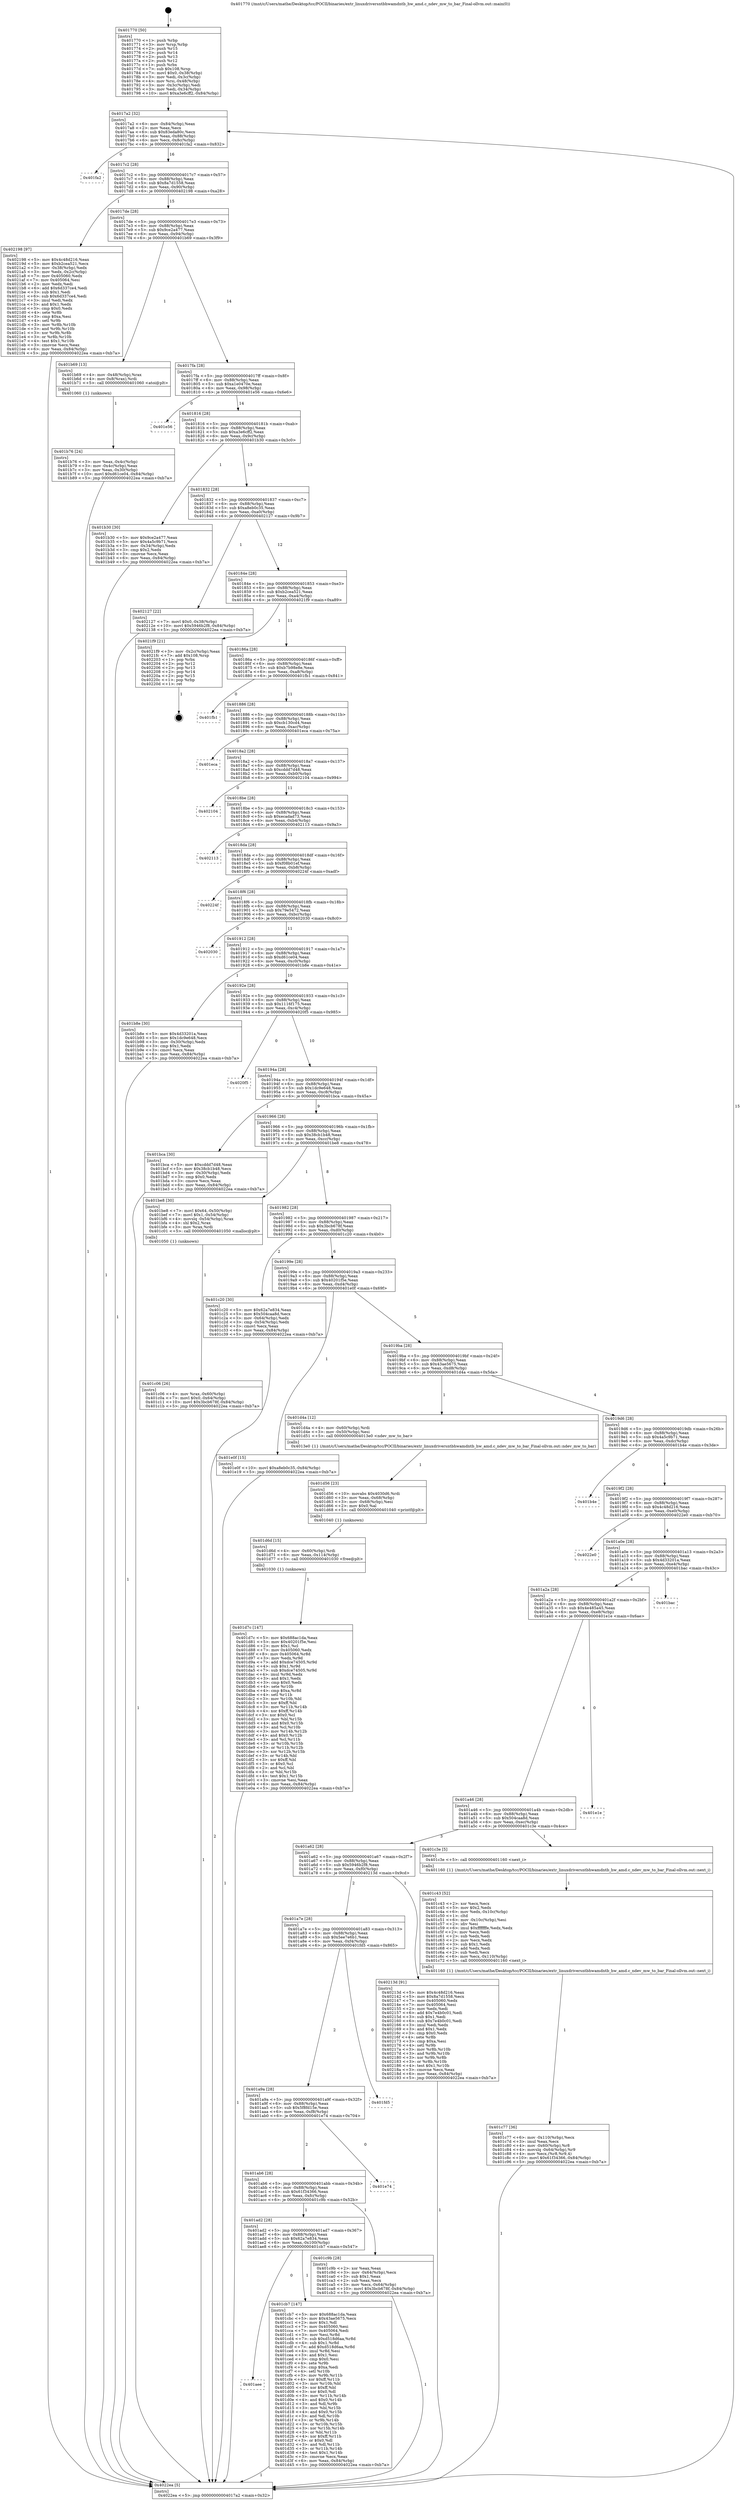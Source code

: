 digraph "0x401770" {
  label = "0x401770 (/mnt/c/Users/mathe/Desktop/tcc/POCII/binaries/extr_linuxdriversntbhwamdntb_hw_amd.c_ndev_mw_to_bar_Final-ollvm.out::main(0))"
  labelloc = "t"
  node[shape=record]

  Entry [label="",width=0.3,height=0.3,shape=circle,fillcolor=black,style=filled]
  "0x4017a2" [label="{
     0x4017a2 [32]\l
     | [instrs]\l
     &nbsp;&nbsp;0x4017a2 \<+6\>: mov -0x84(%rbp),%eax\l
     &nbsp;&nbsp;0x4017a8 \<+2\>: mov %eax,%ecx\l
     &nbsp;&nbsp;0x4017aa \<+6\>: sub $0x83eda80c,%ecx\l
     &nbsp;&nbsp;0x4017b0 \<+6\>: mov %eax,-0x88(%rbp)\l
     &nbsp;&nbsp;0x4017b6 \<+6\>: mov %ecx,-0x8c(%rbp)\l
     &nbsp;&nbsp;0x4017bc \<+6\>: je 0000000000401fa2 \<main+0x832\>\l
  }"]
  "0x401fa2" [label="{
     0x401fa2\l
  }", style=dashed]
  "0x4017c2" [label="{
     0x4017c2 [28]\l
     | [instrs]\l
     &nbsp;&nbsp;0x4017c2 \<+5\>: jmp 00000000004017c7 \<main+0x57\>\l
     &nbsp;&nbsp;0x4017c7 \<+6\>: mov -0x88(%rbp),%eax\l
     &nbsp;&nbsp;0x4017cd \<+5\>: sub $0x8a7d1558,%eax\l
     &nbsp;&nbsp;0x4017d2 \<+6\>: mov %eax,-0x90(%rbp)\l
     &nbsp;&nbsp;0x4017d8 \<+6\>: je 0000000000402198 \<main+0xa28\>\l
  }"]
  Exit [label="",width=0.3,height=0.3,shape=circle,fillcolor=black,style=filled,peripheries=2]
  "0x402198" [label="{
     0x402198 [97]\l
     | [instrs]\l
     &nbsp;&nbsp;0x402198 \<+5\>: mov $0x4c48d216,%eax\l
     &nbsp;&nbsp;0x40219d \<+5\>: mov $0xb2cea521,%ecx\l
     &nbsp;&nbsp;0x4021a2 \<+3\>: mov -0x38(%rbp),%edx\l
     &nbsp;&nbsp;0x4021a5 \<+3\>: mov %edx,-0x2c(%rbp)\l
     &nbsp;&nbsp;0x4021a8 \<+7\>: mov 0x405060,%edx\l
     &nbsp;&nbsp;0x4021af \<+7\>: mov 0x405064,%esi\l
     &nbsp;&nbsp;0x4021b6 \<+2\>: mov %edx,%edi\l
     &nbsp;&nbsp;0x4021b8 \<+6\>: add $0x6d337ce4,%edi\l
     &nbsp;&nbsp;0x4021be \<+3\>: sub $0x1,%edi\l
     &nbsp;&nbsp;0x4021c1 \<+6\>: sub $0x6d337ce4,%edi\l
     &nbsp;&nbsp;0x4021c7 \<+3\>: imul %edi,%edx\l
     &nbsp;&nbsp;0x4021ca \<+3\>: and $0x1,%edx\l
     &nbsp;&nbsp;0x4021cd \<+3\>: cmp $0x0,%edx\l
     &nbsp;&nbsp;0x4021d0 \<+4\>: sete %r8b\l
     &nbsp;&nbsp;0x4021d4 \<+3\>: cmp $0xa,%esi\l
     &nbsp;&nbsp;0x4021d7 \<+4\>: setl %r9b\l
     &nbsp;&nbsp;0x4021db \<+3\>: mov %r8b,%r10b\l
     &nbsp;&nbsp;0x4021de \<+3\>: and %r9b,%r10b\l
     &nbsp;&nbsp;0x4021e1 \<+3\>: xor %r9b,%r8b\l
     &nbsp;&nbsp;0x4021e4 \<+3\>: or %r8b,%r10b\l
     &nbsp;&nbsp;0x4021e7 \<+4\>: test $0x1,%r10b\l
     &nbsp;&nbsp;0x4021eb \<+3\>: cmovne %ecx,%eax\l
     &nbsp;&nbsp;0x4021ee \<+6\>: mov %eax,-0x84(%rbp)\l
     &nbsp;&nbsp;0x4021f4 \<+5\>: jmp 00000000004022ea \<main+0xb7a\>\l
  }"]
  "0x4017de" [label="{
     0x4017de [28]\l
     | [instrs]\l
     &nbsp;&nbsp;0x4017de \<+5\>: jmp 00000000004017e3 \<main+0x73\>\l
     &nbsp;&nbsp;0x4017e3 \<+6\>: mov -0x88(%rbp),%eax\l
     &nbsp;&nbsp;0x4017e9 \<+5\>: sub $0x9ce2a477,%eax\l
     &nbsp;&nbsp;0x4017ee \<+6\>: mov %eax,-0x94(%rbp)\l
     &nbsp;&nbsp;0x4017f4 \<+6\>: je 0000000000401b69 \<main+0x3f9\>\l
  }"]
  "0x401d7c" [label="{
     0x401d7c [147]\l
     | [instrs]\l
     &nbsp;&nbsp;0x401d7c \<+5\>: mov $0x688ac1da,%eax\l
     &nbsp;&nbsp;0x401d81 \<+5\>: mov $0x40201f5e,%esi\l
     &nbsp;&nbsp;0x401d86 \<+2\>: mov $0x1,%cl\l
     &nbsp;&nbsp;0x401d88 \<+7\>: mov 0x405060,%edx\l
     &nbsp;&nbsp;0x401d8f \<+8\>: mov 0x405064,%r8d\l
     &nbsp;&nbsp;0x401d97 \<+3\>: mov %edx,%r9d\l
     &nbsp;&nbsp;0x401d9a \<+7\>: add $0xdce74505,%r9d\l
     &nbsp;&nbsp;0x401da1 \<+4\>: sub $0x1,%r9d\l
     &nbsp;&nbsp;0x401da5 \<+7\>: sub $0xdce74505,%r9d\l
     &nbsp;&nbsp;0x401dac \<+4\>: imul %r9d,%edx\l
     &nbsp;&nbsp;0x401db0 \<+3\>: and $0x1,%edx\l
     &nbsp;&nbsp;0x401db3 \<+3\>: cmp $0x0,%edx\l
     &nbsp;&nbsp;0x401db6 \<+4\>: sete %r10b\l
     &nbsp;&nbsp;0x401dba \<+4\>: cmp $0xa,%r8d\l
     &nbsp;&nbsp;0x401dbe \<+4\>: setl %r11b\l
     &nbsp;&nbsp;0x401dc2 \<+3\>: mov %r10b,%bl\l
     &nbsp;&nbsp;0x401dc5 \<+3\>: xor $0xff,%bl\l
     &nbsp;&nbsp;0x401dc8 \<+3\>: mov %r11b,%r14b\l
     &nbsp;&nbsp;0x401dcb \<+4\>: xor $0xff,%r14b\l
     &nbsp;&nbsp;0x401dcf \<+3\>: xor $0x0,%cl\l
     &nbsp;&nbsp;0x401dd2 \<+3\>: mov %bl,%r15b\l
     &nbsp;&nbsp;0x401dd5 \<+4\>: and $0x0,%r15b\l
     &nbsp;&nbsp;0x401dd9 \<+3\>: and %cl,%r10b\l
     &nbsp;&nbsp;0x401ddc \<+3\>: mov %r14b,%r12b\l
     &nbsp;&nbsp;0x401ddf \<+4\>: and $0x0,%r12b\l
     &nbsp;&nbsp;0x401de3 \<+3\>: and %cl,%r11b\l
     &nbsp;&nbsp;0x401de6 \<+3\>: or %r10b,%r15b\l
     &nbsp;&nbsp;0x401de9 \<+3\>: or %r11b,%r12b\l
     &nbsp;&nbsp;0x401dec \<+3\>: xor %r12b,%r15b\l
     &nbsp;&nbsp;0x401def \<+3\>: or %r14b,%bl\l
     &nbsp;&nbsp;0x401df2 \<+3\>: xor $0xff,%bl\l
     &nbsp;&nbsp;0x401df5 \<+3\>: or $0x0,%cl\l
     &nbsp;&nbsp;0x401df8 \<+2\>: and %cl,%bl\l
     &nbsp;&nbsp;0x401dfa \<+3\>: or %bl,%r15b\l
     &nbsp;&nbsp;0x401dfd \<+4\>: test $0x1,%r15b\l
     &nbsp;&nbsp;0x401e01 \<+3\>: cmovne %esi,%eax\l
     &nbsp;&nbsp;0x401e04 \<+6\>: mov %eax,-0x84(%rbp)\l
     &nbsp;&nbsp;0x401e0a \<+5\>: jmp 00000000004022ea \<main+0xb7a\>\l
  }"]
  "0x401b69" [label="{
     0x401b69 [13]\l
     | [instrs]\l
     &nbsp;&nbsp;0x401b69 \<+4\>: mov -0x48(%rbp),%rax\l
     &nbsp;&nbsp;0x401b6d \<+4\>: mov 0x8(%rax),%rdi\l
     &nbsp;&nbsp;0x401b71 \<+5\>: call 0000000000401060 \<atoi@plt\>\l
     | [calls]\l
     &nbsp;&nbsp;0x401060 \{1\} (unknown)\l
  }"]
  "0x4017fa" [label="{
     0x4017fa [28]\l
     | [instrs]\l
     &nbsp;&nbsp;0x4017fa \<+5\>: jmp 00000000004017ff \<main+0x8f\>\l
     &nbsp;&nbsp;0x4017ff \<+6\>: mov -0x88(%rbp),%eax\l
     &nbsp;&nbsp;0x401805 \<+5\>: sub $0xa1e0470e,%eax\l
     &nbsp;&nbsp;0x40180a \<+6\>: mov %eax,-0x98(%rbp)\l
     &nbsp;&nbsp;0x401810 \<+6\>: je 0000000000401e56 \<main+0x6e6\>\l
  }"]
  "0x401d6d" [label="{
     0x401d6d [15]\l
     | [instrs]\l
     &nbsp;&nbsp;0x401d6d \<+4\>: mov -0x60(%rbp),%rdi\l
     &nbsp;&nbsp;0x401d71 \<+6\>: mov %eax,-0x114(%rbp)\l
     &nbsp;&nbsp;0x401d77 \<+5\>: call 0000000000401030 \<free@plt\>\l
     | [calls]\l
     &nbsp;&nbsp;0x401030 \{1\} (unknown)\l
  }"]
  "0x401e56" [label="{
     0x401e56\l
  }", style=dashed]
  "0x401816" [label="{
     0x401816 [28]\l
     | [instrs]\l
     &nbsp;&nbsp;0x401816 \<+5\>: jmp 000000000040181b \<main+0xab\>\l
     &nbsp;&nbsp;0x40181b \<+6\>: mov -0x88(%rbp),%eax\l
     &nbsp;&nbsp;0x401821 \<+5\>: sub $0xa3e6cff2,%eax\l
     &nbsp;&nbsp;0x401826 \<+6\>: mov %eax,-0x9c(%rbp)\l
     &nbsp;&nbsp;0x40182c \<+6\>: je 0000000000401b30 \<main+0x3c0\>\l
  }"]
  "0x401d56" [label="{
     0x401d56 [23]\l
     | [instrs]\l
     &nbsp;&nbsp;0x401d56 \<+10\>: movabs $0x4030d6,%rdi\l
     &nbsp;&nbsp;0x401d60 \<+3\>: mov %eax,-0x68(%rbp)\l
     &nbsp;&nbsp;0x401d63 \<+3\>: mov -0x68(%rbp),%esi\l
     &nbsp;&nbsp;0x401d66 \<+2\>: mov $0x0,%al\l
     &nbsp;&nbsp;0x401d68 \<+5\>: call 0000000000401040 \<printf@plt\>\l
     | [calls]\l
     &nbsp;&nbsp;0x401040 \{1\} (unknown)\l
  }"]
  "0x401b30" [label="{
     0x401b30 [30]\l
     | [instrs]\l
     &nbsp;&nbsp;0x401b30 \<+5\>: mov $0x9ce2a477,%eax\l
     &nbsp;&nbsp;0x401b35 \<+5\>: mov $0x4a5c9b71,%ecx\l
     &nbsp;&nbsp;0x401b3a \<+3\>: mov -0x34(%rbp),%edx\l
     &nbsp;&nbsp;0x401b3d \<+3\>: cmp $0x2,%edx\l
     &nbsp;&nbsp;0x401b40 \<+3\>: cmovne %ecx,%eax\l
     &nbsp;&nbsp;0x401b43 \<+6\>: mov %eax,-0x84(%rbp)\l
     &nbsp;&nbsp;0x401b49 \<+5\>: jmp 00000000004022ea \<main+0xb7a\>\l
  }"]
  "0x401832" [label="{
     0x401832 [28]\l
     | [instrs]\l
     &nbsp;&nbsp;0x401832 \<+5\>: jmp 0000000000401837 \<main+0xc7\>\l
     &nbsp;&nbsp;0x401837 \<+6\>: mov -0x88(%rbp),%eax\l
     &nbsp;&nbsp;0x40183d \<+5\>: sub $0xa8eb0c35,%eax\l
     &nbsp;&nbsp;0x401842 \<+6\>: mov %eax,-0xa0(%rbp)\l
     &nbsp;&nbsp;0x401848 \<+6\>: je 0000000000402127 \<main+0x9b7\>\l
  }"]
  "0x4022ea" [label="{
     0x4022ea [5]\l
     | [instrs]\l
     &nbsp;&nbsp;0x4022ea \<+5\>: jmp 00000000004017a2 \<main+0x32\>\l
  }"]
  "0x401770" [label="{
     0x401770 [50]\l
     | [instrs]\l
     &nbsp;&nbsp;0x401770 \<+1\>: push %rbp\l
     &nbsp;&nbsp;0x401771 \<+3\>: mov %rsp,%rbp\l
     &nbsp;&nbsp;0x401774 \<+2\>: push %r15\l
     &nbsp;&nbsp;0x401776 \<+2\>: push %r14\l
     &nbsp;&nbsp;0x401778 \<+2\>: push %r13\l
     &nbsp;&nbsp;0x40177a \<+2\>: push %r12\l
     &nbsp;&nbsp;0x40177c \<+1\>: push %rbx\l
     &nbsp;&nbsp;0x40177d \<+7\>: sub $0x108,%rsp\l
     &nbsp;&nbsp;0x401784 \<+7\>: movl $0x0,-0x38(%rbp)\l
     &nbsp;&nbsp;0x40178b \<+3\>: mov %edi,-0x3c(%rbp)\l
     &nbsp;&nbsp;0x40178e \<+4\>: mov %rsi,-0x48(%rbp)\l
     &nbsp;&nbsp;0x401792 \<+3\>: mov -0x3c(%rbp),%edi\l
     &nbsp;&nbsp;0x401795 \<+3\>: mov %edi,-0x34(%rbp)\l
     &nbsp;&nbsp;0x401798 \<+10\>: movl $0xa3e6cff2,-0x84(%rbp)\l
  }"]
  "0x401b76" [label="{
     0x401b76 [24]\l
     | [instrs]\l
     &nbsp;&nbsp;0x401b76 \<+3\>: mov %eax,-0x4c(%rbp)\l
     &nbsp;&nbsp;0x401b79 \<+3\>: mov -0x4c(%rbp),%eax\l
     &nbsp;&nbsp;0x401b7c \<+3\>: mov %eax,-0x30(%rbp)\l
     &nbsp;&nbsp;0x401b7f \<+10\>: movl $0xd61ce04,-0x84(%rbp)\l
     &nbsp;&nbsp;0x401b89 \<+5\>: jmp 00000000004022ea \<main+0xb7a\>\l
  }"]
  "0x401aee" [label="{
     0x401aee\l
  }", style=dashed]
  "0x402127" [label="{
     0x402127 [22]\l
     | [instrs]\l
     &nbsp;&nbsp;0x402127 \<+7\>: movl $0x0,-0x38(%rbp)\l
     &nbsp;&nbsp;0x40212e \<+10\>: movl $0x5946b2f8,-0x84(%rbp)\l
     &nbsp;&nbsp;0x402138 \<+5\>: jmp 00000000004022ea \<main+0xb7a\>\l
  }"]
  "0x40184e" [label="{
     0x40184e [28]\l
     | [instrs]\l
     &nbsp;&nbsp;0x40184e \<+5\>: jmp 0000000000401853 \<main+0xe3\>\l
     &nbsp;&nbsp;0x401853 \<+6\>: mov -0x88(%rbp),%eax\l
     &nbsp;&nbsp;0x401859 \<+5\>: sub $0xb2cea521,%eax\l
     &nbsp;&nbsp;0x40185e \<+6\>: mov %eax,-0xa4(%rbp)\l
     &nbsp;&nbsp;0x401864 \<+6\>: je 00000000004021f9 \<main+0xa89\>\l
  }"]
  "0x401cb7" [label="{
     0x401cb7 [147]\l
     | [instrs]\l
     &nbsp;&nbsp;0x401cb7 \<+5\>: mov $0x688ac1da,%eax\l
     &nbsp;&nbsp;0x401cbc \<+5\>: mov $0x43ae5675,%ecx\l
     &nbsp;&nbsp;0x401cc1 \<+2\>: mov $0x1,%dl\l
     &nbsp;&nbsp;0x401cc3 \<+7\>: mov 0x405060,%esi\l
     &nbsp;&nbsp;0x401cca \<+7\>: mov 0x405064,%edi\l
     &nbsp;&nbsp;0x401cd1 \<+3\>: mov %esi,%r8d\l
     &nbsp;&nbsp;0x401cd4 \<+7\>: sub $0xd518d6aa,%r8d\l
     &nbsp;&nbsp;0x401cdb \<+4\>: sub $0x1,%r8d\l
     &nbsp;&nbsp;0x401cdf \<+7\>: add $0xd518d6aa,%r8d\l
     &nbsp;&nbsp;0x401ce6 \<+4\>: imul %r8d,%esi\l
     &nbsp;&nbsp;0x401cea \<+3\>: and $0x1,%esi\l
     &nbsp;&nbsp;0x401ced \<+3\>: cmp $0x0,%esi\l
     &nbsp;&nbsp;0x401cf0 \<+4\>: sete %r9b\l
     &nbsp;&nbsp;0x401cf4 \<+3\>: cmp $0xa,%edi\l
     &nbsp;&nbsp;0x401cf7 \<+4\>: setl %r10b\l
     &nbsp;&nbsp;0x401cfb \<+3\>: mov %r9b,%r11b\l
     &nbsp;&nbsp;0x401cfe \<+4\>: xor $0xff,%r11b\l
     &nbsp;&nbsp;0x401d02 \<+3\>: mov %r10b,%bl\l
     &nbsp;&nbsp;0x401d05 \<+3\>: xor $0xff,%bl\l
     &nbsp;&nbsp;0x401d08 \<+3\>: xor $0x0,%dl\l
     &nbsp;&nbsp;0x401d0b \<+3\>: mov %r11b,%r14b\l
     &nbsp;&nbsp;0x401d0e \<+4\>: and $0x0,%r14b\l
     &nbsp;&nbsp;0x401d12 \<+3\>: and %dl,%r9b\l
     &nbsp;&nbsp;0x401d15 \<+3\>: mov %bl,%r15b\l
     &nbsp;&nbsp;0x401d18 \<+4\>: and $0x0,%r15b\l
     &nbsp;&nbsp;0x401d1c \<+3\>: and %dl,%r10b\l
     &nbsp;&nbsp;0x401d1f \<+3\>: or %r9b,%r14b\l
     &nbsp;&nbsp;0x401d22 \<+3\>: or %r10b,%r15b\l
     &nbsp;&nbsp;0x401d25 \<+3\>: xor %r15b,%r14b\l
     &nbsp;&nbsp;0x401d28 \<+3\>: or %bl,%r11b\l
     &nbsp;&nbsp;0x401d2b \<+4\>: xor $0xff,%r11b\l
     &nbsp;&nbsp;0x401d2f \<+3\>: or $0x0,%dl\l
     &nbsp;&nbsp;0x401d32 \<+3\>: and %dl,%r11b\l
     &nbsp;&nbsp;0x401d35 \<+3\>: or %r11b,%r14b\l
     &nbsp;&nbsp;0x401d38 \<+4\>: test $0x1,%r14b\l
     &nbsp;&nbsp;0x401d3c \<+3\>: cmovne %ecx,%eax\l
     &nbsp;&nbsp;0x401d3f \<+6\>: mov %eax,-0x84(%rbp)\l
     &nbsp;&nbsp;0x401d45 \<+5\>: jmp 00000000004022ea \<main+0xb7a\>\l
  }"]
  "0x4021f9" [label="{
     0x4021f9 [21]\l
     | [instrs]\l
     &nbsp;&nbsp;0x4021f9 \<+3\>: mov -0x2c(%rbp),%eax\l
     &nbsp;&nbsp;0x4021fc \<+7\>: add $0x108,%rsp\l
     &nbsp;&nbsp;0x402203 \<+1\>: pop %rbx\l
     &nbsp;&nbsp;0x402204 \<+2\>: pop %r12\l
     &nbsp;&nbsp;0x402206 \<+2\>: pop %r13\l
     &nbsp;&nbsp;0x402208 \<+2\>: pop %r14\l
     &nbsp;&nbsp;0x40220a \<+2\>: pop %r15\l
     &nbsp;&nbsp;0x40220c \<+1\>: pop %rbp\l
     &nbsp;&nbsp;0x40220d \<+1\>: ret\l
  }"]
  "0x40186a" [label="{
     0x40186a [28]\l
     | [instrs]\l
     &nbsp;&nbsp;0x40186a \<+5\>: jmp 000000000040186f \<main+0xff\>\l
     &nbsp;&nbsp;0x40186f \<+6\>: mov -0x88(%rbp),%eax\l
     &nbsp;&nbsp;0x401875 \<+5\>: sub $0xb7b98e8e,%eax\l
     &nbsp;&nbsp;0x40187a \<+6\>: mov %eax,-0xa8(%rbp)\l
     &nbsp;&nbsp;0x401880 \<+6\>: je 0000000000401fb1 \<main+0x841\>\l
  }"]
  "0x401ad2" [label="{
     0x401ad2 [28]\l
     | [instrs]\l
     &nbsp;&nbsp;0x401ad2 \<+5\>: jmp 0000000000401ad7 \<main+0x367\>\l
     &nbsp;&nbsp;0x401ad7 \<+6\>: mov -0x88(%rbp),%eax\l
     &nbsp;&nbsp;0x401add \<+5\>: sub $0x62a7e834,%eax\l
     &nbsp;&nbsp;0x401ae2 \<+6\>: mov %eax,-0x100(%rbp)\l
     &nbsp;&nbsp;0x401ae8 \<+6\>: je 0000000000401cb7 \<main+0x547\>\l
  }"]
  "0x401fb1" [label="{
     0x401fb1\l
  }", style=dashed]
  "0x401886" [label="{
     0x401886 [28]\l
     | [instrs]\l
     &nbsp;&nbsp;0x401886 \<+5\>: jmp 000000000040188b \<main+0x11b\>\l
     &nbsp;&nbsp;0x40188b \<+6\>: mov -0x88(%rbp),%eax\l
     &nbsp;&nbsp;0x401891 \<+5\>: sub $0xcb130cd4,%eax\l
     &nbsp;&nbsp;0x401896 \<+6\>: mov %eax,-0xac(%rbp)\l
     &nbsp;&nbsp;0x40189c \<+6\>: je 0000000000401eca \<main+0x75a\>\l
  }"]
  "0x401c9b" [label="{
     0x401c9b [28]\l
     | [instrs]\l
     &nbsp;&nbsp;0x401c9b \<+2\>: xor %eax,%eax\l
     &nbsp;&nbsp;0x401c9d \<+3\>: mov -0x64(%rbp),%ecx\l
     &nbsp;&nbsp;0x401ca0 \<+3\>: sub $0x1,%eax\l
     &nbsp;&nbsp;0x401ca3 \<+2\>: sub %eax,%ecx\l
     &nbsp;&nbsp;0x401ca5 \<+3\>: mov %ecx,-0x64(%rbp)\l
     &nbsp;&nbsp;0x401ca8 \<+10\>: movl $0x3bcb678f,-0x84(%rbp)\l
     &nbsp;&nbsp;0x401cb2 \<+5\>: jmp 00000000004022ea \<main+0xb7a\>\l
  }"]
  "0x401eca" [label="{
     0x401eca\l
  }", style=dashed]
  "0x4018a2" [label="{
     0x4018a2 [28]\l
     | [instrs]\l
     &nbsp;&nbsp;0x4018a2 \<+5\>: jmp 00000000004018a7 \<main+0x137\>\l
     &nbsp;&nbsp;0x4018a7 \<+6\>: mov -0x88(%rbp),%eax\l
     &nbsp;&nbsp;0x4018ad \<+5\>: sub $0xcddd7d48,%eax\l
     &nbsp;&nbsp;0x4018b2 \<+6\>: mov %eax,-0xb0(%rbp)\l
     &nbsp;&nbsp;0x4018b8 \<+6\>: je 0000000000402104 \<main+0x994\>\l
  }"]
  "0x401ab6" [label="{
     0x401ab6 [28]\l
     | [instrs]\l
     &nbsp;&nbsp;0x401ab6 \<+5\>: jmp 0000000000401abb \<main+0x34b\>\l
     &nbsp;&nbsp;0x401abb \<+6\>: mov -0x88(%rbp),%eax\l
     &nbsp;&nbsp;0x401ac1 \<+5\>: sub $0x61f34366,%eax\l
     &nbsp;&nbsp;0x401ac6 \<+6\>: mov %eax,-0xfc(%rbp)\l
     &nbsp;&nbsp;0x401acc \<+6\>: je 0000000000401c9b \<main+0x52b\>\l
  }"]
  "0x402104" [label="{
     0x402104\l
  }", style=dashed]
  "0x4018be" [label="{
     0x4018be [28]\l
     | [instrs]\l
     &nbsp;&nbsp;0x4018be \<+5\>: jmp 00000000004018c3 \<main+0x153\>\l
     &nbsp;&nbsp;0x4018c3 \<+6\>: mov -0x88(%rbp),%eax\l
     &nbsp;&nbsp;0x4018c9 \<+5\>: sub $0xecadad73,%eax\l
     &nbsp;&nbsp;0x4018ce \<+6\>: mov %eax,-0xb4(%rbp)\l
     &nbsp;&nbsp;0x4018d4 \<+6\>: je 0000000000402113 \<main+0x9a3\>\l
  }"]
  "0x401e74" [label="{
     0x401e74\l
  }", style=dashed]
  "0x402113" [label="{
     0x402113\l
  }", style=dashed]
  "0x4018da" [label="{
     0x4018da [28]\l
     | [instrs]\l
     &nbsp;&nbsp;0x4018da \<+5\>: jmp 00000000004018df \<main+0x16f\>\l
     &nbsp;&nbsp;0x4018df \<+6\>: mov -0x88(%rbp),%eax\l
     &nbsp;&nbsp;0x4018e5 \<+5\>: sub $0xf08b01ef,%eax\l
     &nbsp;&nbsp;0x4018ea \<+6\>: mov %eax,-0xb8(%rbp)\l
     &nbsp;&nbsp;0x4018f0 \<+6\>: je 000000000040224f \<main+0xadf\>\l
  }"]
  "0x401a9a" [label="{
     0x401a9a [28]\l
     | [instrs]\l
     &nbsp;&nbsp;0x401a9a \<+5\>: jmp 0000000000401a9f \<main+0x32f\>\l
     &nbsp;&nbsp;0x401a9f \<+6\>: mov -0x88(%rbp),%eax\l
     &nbsp;&nbsp;0x401aa5 \<+5\>: sub $0x5f8fd15e,%eax\l
     &nbsp;&nbsp;0x401aaa \<+6\>: mov %eax,-0xf8(%rbp)\l
     &nbsp;&nbsp;0x401ab0 \<+6\>: je 0000000000401e74 \<main+0x704\>\l
  }"]
  "0x40224f" [label="{
     0x40224f\l
  }", style=dashed]
  "0x4018f6" [label="{
     0x4018f6 [28]\l
     | [instrs]\l
     &nbsp;&nbsp;0x4018f6 \<+5\>: jmp 00000000004018fb \<main+0x18b\>\l
     &nbsp;&nbsp;0x4018fb \<+6\>: mov -0x88(%rbp),%eax\l
     &nbsp;&nbsp;0x401901 \<+5\>: sub $0x79e5472,%eax\l
     &nbsp;&nbsp;0x401906 \<+6\>: mov %eax,-0xbc(%rbp)\l
     &nbsp;&nbsp;0x40190c \<+6\>: je 0000000000402030 \<main+0x8c0\>\l
  }"]
  "0x401fd5" [label="{
     0x401fd5\l
  }", style=dashed]
  "0x402030" [label="{
     0x402030\l
  }", style=dashed]
  "0x401912" [label="{
     0x401912 [28]\l
     | [instrs]\l
     &nbsp;&nbsp;0x401912 \<+5\>: jmp 0000000000401917 \<main+0x1a7\>\l
     &nbsp;&nbsp;0x401917 \<+6\>: mov -0x88(%rbp),%eax\l
     &nbsp;&nbsp;0x40191d \<+5\>: sub $0xd61ce04,%eax\l
     &nbsp;&nbsp;0x401922 \<+6\>: mov %eax,-0xc0(%rbp)\l
     &nbsp;&nbsp;0x401928 \<+6\>: je 0000000000401b8e \<main+0x41e\>\l
  }"]
  "0x401a7e" [label="{
     0x401a7e [28]\l
     | [instrs]\l
     &nbsp;&nbsp;0x401a7e \<+5\>: jmp 0000000000401a83 \<main+0x313\>\l
     &nbsp;&nbsp;0x401a83 \<+6\>: mov -0x88(%rbp),%eax\l
     &nbsp;&nbsp;0x401a89 \<+5\>: sub $0x5ee7e6b1,%eax\l
     &nbsp;&nbsp;0x401a8e \<+6\>: mov %eax,-0xf4(%rbp)\l
     &nbsp;&nbsp;0x401a94 \<+6\>: je 0000000000401fd5 \<main+0x865\>\l
  }"]
  "0x401b8e" [label="{
     0x401b8e [30]\l
     | [instrs]\l
     &nbsp;&nbsp;0x401b8e \<+5\>: mov $0x4d33201a,%eax\l
     &nbsp;&nbsp;0x401b93 \<+5\>: mov $0x1dc9e648,%ecx\l
     &nbsp;&nbsp;0x401b98 \<+3\>: mov -0x30(%rbp),%edx\l
     &nbsp;&nbsp;0x401b9b \<+3\>: cmp $0x1,%edx\l
     &nbsp;&nbsp;0x401b9e \<+3\>: cmovl %ecx,%eax\l
     &nbsp;&nbsp;0x401ba1 \<+6\>: mov %eax,-0x84(%rbp)\l
     &nbsp;&nbsp;0x401ba7 \<+5\>: jmp 00000000004022ea \<main+0xb7a\>\l
  }"]
  "0x40192e" [label="{
     0x40192e [28]\l
     | [instrs]\l
     &nbsp;&nbsp;0x40192e \<+5\>: jmp 0000000000401933 \<main+0x1c3\>\l
     &nbsp;&nbsp;0x401933 \<+6\>: mov -0x88(%rbp),%eax\l
     &nbsp;&nbsp;0x401939 \<+5\>: sub $0x1116f175,%eax\l
     &nbsp;&nbsp;0x40193e \<+6\>: mov %eax,-0xc4(%rbp)\l
     &nbsp;&nbsp;0x401944 \<+6\>: je 00000000004020f5 \<main+0x985\>\l
  }"]
  "0x40213d" [label="{
     0x40213d [91]\l
     | [instrs]\l
     &nbsp;&nbsp;0x40213d \<+5\>: mov $0x4c48d216,%eax\l
     &nbsp;&nbsp;0x402142 \<+5\>: mov $0x8a7d1558,%ecx\l
     &nbsp;&nbsp;0x402147 \<+7\>: mov 0x405060,%edx\l
     &nbsp;&nbsp;0x40214e \<+7\>: mov 0x405064,%esi\l
     &nbsp;&nbsp;0x402155 \<+2\>: mov %edx,%edi\l
     &nbsp;&nbsp;0x402157 \<+6\>: add $0x7e4b0c01,%edi\l
     &nbsp;&nbsp;0x40215d \<+3\>: sub $0x1,%edi\l
     &nbsp;&nbsp;0x402160 \<+6\>: sub $0x7e4b0c01,%edi\l
     &nbsp;&nbsp;0x402166 \<+3\>: imul %edi,%edx\l
     &nbsp;&nbsp;0x402169 \<+3\>: and $0x1,%edx\l
     &nbsp;&nbsp;0x40216c \<+3\>: cmp $0x0,%edx\l
     &nbsp;&nbsp;0x40216f \<+4\>: sete %r8b\l
     &nbsp;&nbsp;0x402173 \<+3\>: cmp $0xa,%esi\l
     &nbsp;&nbsp;0x402176 \<+4\>: setl %r9b\l
     &nbsp;&nbsp;0x40217a \<+3\>: mov %r8b,%r10b\l
     &nbsp;&nbsp;0x40217d \<+3\>: and %r9b,%r10b\l
     &nbsp;&nbsp;0x402180 \<+3\>: xor %r9b,%r8b\l
     &nbsp;&nbsp;0x402183 \<+3\>: or %r8b,%r10b\l
     &nbsp;&nbsp;0x402186 \<+4\>: test $0x1,%r10b\l
     &nbsp;&nbsp;0x40218a \<+3\>: cmovne %ecx,%eax\l
     &nbsp;&nbsp;0x40218d \<+6\>: mov %eax,-0x84(%rbp)\l
     &nbsp;&nbsp;0x402193 \<+5\>: jmp 00000000004022ea \<main+0xb7a\>\l
  }"]
  "0x4020f5" [label="{
     0x4020f5\l
  }", style=dashed]
  "0x40194a" [label="{
     0x40194a [28]\l
     | [instrs]\l
     &nbsp;&nbsp;0x40194a \<+5\>: jmp 000000000040194f \<main+0x1df\>\l
     &nbsp;&nbsp;0x40194f \<+6\>: mov -0x88(%rbp),%eax\l
     &nbsp;&nbsp;0x401955 \<+5\>: sub $0x1dc9e648,%eax\l
     &nbsp;&nbsp;0x40195a \<+6\>: mov %eax,-0xc8(%rbp)\l
     &nbsp;&nbsp;0x401960 \<+6\>: je 0000000000401bca \<main+0x45a\>\l
  }"]
  "0x401c77" [label="{
     0x401c77 [36]\l
     | [instrs]\l
     &nbsp;&nbsp;0x401c77 \<+6\>: mov -0x110(%rbp),%ecx\l
     &nbsp;&nbsp;0x401c7d \<+3\>: imul %eax,%ecx\l
     &nbsp;&nbsp;0x401c80 \<+4\>: mov -0x60(%rbp),%r8\l
     &nbsp;&nbsp;0x401c84 \<+4\>: movslq -0x64(%rbp),%r9\l
     &nbsp;&nbsp;0x401c88 \<+4\>: mov %ecx,(%r8,%r9,4)\l
     &nbsp;&nbsp;0x401c8c \<+10\>: movl $0x61f34366,-0x84(%rbp)\l
     &nbsp;&nbsp;0x401c96 \<+5\>: jmp 00000000004022ea \<main+0xb7a\>\l
  }"]
  "0x401bca" [label="{
     0x401bca [30]\l
     | [instrs]\l
     &nbsp;&nbsp;0x401bca \<+5\>: mov $0xcddd7d48,%eax\l
     &nbsp;&nbsp;0x401bcf \<+5\>: mov $0x38cb1b48,%ecx\l
     &nbsp;&nbsp;0x401bd4 \<+3\>: mov -0x30(%rbp),%edx\l
     &nbsp;&nbsp;0x401bd7 \<+3\>: cmp $0x0,%edx\l
     &nbsp;&nbsp;0x401bda \<+3\>: cmove %ecx,%eax\l
     &nbsp;&nbsp;0x401bdd \<+6\>: mov %eax,-0x84(%rbp)\l
     &nbsp;&nbsp;0x401be3 \<+5\>: jmp 00000000004022ea \<main+0xb7a\>\l
  }"]
  "0x401966" [label="{
     0x401966 [28]\l
     | [instrs]\l
     &nbsp;&nbsp;0x401966 \<+5\>: jmp 000000000040196b \<main+0x1fb\>\l
     &nbsp;&nbsp;0x40196b \<+6\>: mov -0x88(%rbp),%eax\l
     &nbsp;&nbsp;0x401971 \<+5\>: sub $0x38cb1b48,%eax\l
     &nbsp;&nbsp;0x401976 \<+6\>: mov %eax,-0xcc(%rbp)\l
     &nbsp;&nbsp;0x40197c \<+6\>: je 0000000000401be8 \<main+0x478\>\l
  }"]
  "0x401c43" [label="{
     0x401c43 [52]\l
     | [instrs]\l
     &nbsp;&nbsp;0x401c43 \<+2\>: xor %ecx,%ecx\l
     &nbsp;&nbsp;0x401c45 \<+5\>: mov $0x2,%edx\l
     &nbsp;&nbsp;0x401c4a \<+6\>: mov %edx,-0x10c(%rbp)\l
     &nbsp;&nbsp;0x401c50 \<+1\>: cltd\l
     &nbsp;&nbsp;0x401c51 \<+6\>: mov -0x10c(%rbp),%esi\l
     &nbsp;&nbsp;0x401c57 \<+2\>: idiv %esi\l
     &nbsp;&nbsp;0x401c59 \<+6\>: imul $0xfffffffe,%edx,%edx\l
     &nbsp;&nbsp;0x401c5f \<+2\>: mov %ecx,%edi\l
     &nbsp;&nbsp;0x401c61 \<+2\>: sub %edx,%edi\l
     &nbsp;&nbsp;0x401c63 \<+2\>: mov %ecx,%edx\l
     &nbsp;&nbsp;0x401c65 \<+3\>: sub $0x1,%edx\l
     &nbsp;&nbsp;0x401c68 \<+2\>: add %edx,%edi\l
     &nbsp;&nbsp;0x401c6a \<+2\>: sub %edi,%ecx\l
     &nbsp;&nbsp;0x401c6c \<+6\>: mov %ecx,-0x110(%rbp)\l
     &nbsp;&nbsp;0x401c72 \<+5\>: call 0000000000401160 \<next_i\>\l
     | [calls]\l
     &nbsp;&nbsp;0x401160 \{1\} (/mnt/c/Users/mathe/Desktop/tcc/POCII/binaries/extr_linuxdriversntbhwamdntb_hw_amd.c_ndev_mw_to_bar_Final-ollvm.out::next_i)\l
  }"]
  "0x401be8" [label="{
     0x401be8 [30]\l
     | [instrs]\l
     &nbsp;&nbsp;0x401be8 \<+7\>: movl $0x64,-0x50(%rbp)\l
     &nbsp;&nbsp;0x401bef \<+7\>: movl $0x1,-0x54(%rbp)\l
     &nbsp;&nbsp;0x401bf6 \<+4\>: movslq -0x54(%rbp),%rax\l
     &nbsp;&nbsp;0x401bfa \<+4\>: shl $0x2,%rax\l
     &nbsp;&nbsp;0x401bfe \<+3\>: mov %rax,%rdi\l
     &nbsp;&nbsp;0x401c01 \<+5\>: call 0000000000401050 \<malloc@plt\>\l
     | [calls]\l
     &nbsp;&nbsp;0x401050 \{1\} (unknown)\l
  }"]
  "0x401982" [label="{
     0x401982 [28]\l
     | [instrs]\l
     &nbsp;&nbsp;0x401982 \<+5\>: jmp 0000000000401987 \<main+0x217\>\l
     &nbsp;&nbsp;0x401987 \<+6\>: mov -0x88(%rbp),%eax\l
     &nbsp;&nbsp;0x40198d \<+5\>: sub $0x3bcb678f,%eax\l
     &nbsp;&nbsp;0x401992 \<+6\>: mov %eax,-0xd0(%rbp)\l
     &nbsp;&nbsp;0x401998 \<+6\>: je 0000000000401c20 \<main+0x4b0\>\l
  }"]
  "0x401c06" [label="{
     0x401c06 [26]\l
     | [instrs]\l
     &nbsp;&nbsp;0x401c06 \<+4\>: mov %rax,-0x60(%rbp)\l
     &nbsp;&nbsp;0x401c0a \<+7\>: movl $0x0,-0x64(%rbp)\l
     &nbsp;&nbsp;0x401c11 \<+10\>: movl $0x3bcb678f,-0x84(%rbp)\l
     &nbsp;&nbsp;0x401c1b \<+5\>: jmp 00000000004022ea \<main+0xb7a\>\l
  }"]
  "0x401a62" [label="{
     0x401a62 [28]\l
     | [instrs]\l
     &nbsp;&nbsp;0x401a62 \<+5\>: jmp 0000000000401a67 \<main+0x2f7\>\l
     &nbsp;&nbsp;0x401a67 \<+6\>: mov -0x88(%rbp),%eax\l
     &nbsp;&nbsp;0x401a6d \<+5\>: sub $0x5946b2f8,%eax\l
     &nbsp;&nbsp;0x401a72 \<+6\>: mov %eax,-0xf0(%rbp)\l
     &nbsp;&nbsp;0x401a78 \<+6\>: je 000000000040213d \<main+0x9cd\>\l
  }"]
  "0x401c20" [label="{
     0x401c20 [30]\l
     | [instrs]\l
     &nbsp;&nbsp;0x401c20 \<+5\>: mov $0x62a7e834,%eax\l
     &nbsp;&nbsp;0x401c25 \<+5\>: mov $0x504caa8d,%ecx\l
     &nbsp;&nbsp;0x401c2a \<+3\>: mov -0x64(%rbp),%edx\l
     &nbsp;&nbsp;0x401c2d \<+3\>: cmp -0x54(%rbp),%edx\l
     &nbsp;&nbsp;0x401c30 \<+3\>: cmovl %ecx,%eax\l
     &nbsp;&nbsp;0x401c33 \<+6\>: mov %eax,-0x84(%rbp)\l
     &nbsp;&nbsp;0x401c39 \<+5\>: jmp 00000000004022ea \<main+0xb7a\>\l
  }"]
  "0x40199e" [label="{
     0x40199e [28]\l
     | [instrs]\l
     &nbsp;&nbsp;0x40199e \<+5\>: jmp 00000000004019a3 \<main+0x233\>\l
     &nbsp;&nbsp;0x4019a3 \<+6\>: mov -0x88(%rbp),%eax\l
     &nbsp;&nbsp;0x4019a9 \<+5\>: sub $0x40201f5e,%eax\l
     &nbsp;&nbsp;0x4019ae \<+6\>: mov %eax,-0xd4(%rbp)\l
     &nbsp;&nbsp;0x4019b4 \<+6\>: je 0000000000401e0f \<main+0x69f\>\l
  }"]
  "0x401c3e" [label="{
     0x401c3e [5]\l
     | [instrs]\l
     &nbsp;&nbsp;0x401c3e \<+5\>: call 0000000000401160 \<next_i\>\l
     | [calls]\l
     &nbsp;&nbsp;0x401160 \{1\} (/mnt/c/Users/mathe/Desktop/tcc/POCII/binaries/extr_linuxdriversntbhwamdntb_hw_amd.c_ndev_mw_to_bar_Final-ollvm.out::next_i)\l
  }"]
  "0x401e0f" [label="{
     0x401e0f [15]\l
     | [instrs]\l
     &nbsp;&nbsp;0x401e0f \<+10\>: movl $0xa8eb0c35,-0x84(%rbp)\l
     &nbsp;&nbsp;0x401e19 \<+5\>: jmp 00000000004022ea \<main+0xb7a\>\l
  }"]
  "0x4019ba" [label="{
     0x4019ba [28]\l
     | [instrs]\l
     &nbsp;&nbsp;0x4019ba \<+5\>: jmp 00000000004019bf \<main+0x24f\>\l
     &nbsp;&nbsp;0x4019bf \<+6\>: mov -0x88(%rbp),%eax\l
     &nbsp;&nbsp;0x4019c5 \<+5\>: sub $0x43ae5675,%eax\l
     &nbsp;&nbsp;0x4019ca \<+6\>: mov %eax,-0xd8(%rbp)\l
     &nbsp;&nbsp;0x4019d0 \<+6\>: je 0000000000401d4a \<main+0x5da\>\l
  }"]
  "0x401a46" [label="{
     0x401a46 [28]\l
     | [instrs]\l
     &nbsp;&nbsp;0x401a46 \<+5\>: jmp 0000000000401a4b \<main+0x2db\>\l
     &nbsp;&nbsp;0x401a4b \<+6\>: mov -0x88(%rbp),%eax\l
     &nbsp;&nbsp;0x401a51 \<+5\>: sub $0x504caa8d,%eax\l
     &nbsp;&nbsp;0x401a56 \<+6\>: mov %eax,-0xec(%rbp)\l
     &nbsp;&nbsp;0x401a5c \<+6\>: je 0000000000401c3e \<main+0x4ce\>\l
  }"]
  "0x401d4a" [label="{
     0x401d4a [12]\l
     | [instrs]\l
     &nbsp;&nbsp;0x401d4a \<+4\>: mov -0x60(%rbp),%rdi\l
     &nbsp;&nbsp;0x401d4e \<+3\>: mov -0x50(%rbp),%esi\l
     &nbsp;&nbsp;0x401d51 \<+5\>: call 00000000004013e0 \<ndev_mw_to_bar\>\l
     | [calls]\l
     &nbsp;&nbsp;0x4013e0 \{1\} (/mnt/c/Users/mathe/Desktop/tcc/POCII/binaries/extr_linuxdriversntbhwamdntb_hw_amd.c_ndev_mw_to_bar_Final-ollvm.out::ndev_mw_to_bar)\l
  }"]
  "0x4019d6" [label="{
     0x4019d6 [28]\l
     | [instrs]\l
     &nbsp;&nbsp;0x4019d6 \<+5\>: jmp 00000000004019db \<main+0x26b\>\l
     &nbsp;&nbsp;0x4019db \<+6\>: mov -0x88(%rbp),%eax\l
     &nbsp;&nbsp;0x4019e1 \<+5\>: sub $0x4a5c9b71,%eax\l
     &nbsp;&nbsp;0x4019e6 \<+6\>: mov %eax,-0xdc(%rbp)\l
     &nbsp;&nbsp;0x4019ec \<+6\>: je 0000000000401b4e \<main+0x3de\>\l
  }"]
  "0x401e1e" [label="{
     0x401e1e\l
  }", style=dashed]
  "0x401b4e" [label="{
     0x401b4e\l
  }", style=dashed]
  "0x4019f2" [label="{
     0x4019f2 [28]\l
     | [instrs]\l
     &nbsp;&nbsp;0x4019f2 \<+5\>: jmp 00000000004019f7 \<main+0x287\>\l
     &nbsp;&nbsp;0x4019f7 \<+6\>: mov -0x88(%rbp),%eax\l
     &nbsp;&nbsp;0x4019fd \<+5\>: sub $0x4c48d216,%eax\l
     &nbsp;&nbsp;0x401a02 \<+6\>: mov %eax,-0xe0(%rbp)\l
     &nbsp;&nbsp;0x401a08 \<+6\>: je 00000000004022e0 \<main+0xb70\>\l
  }"]
  "0x401a2a" [label="{
     0x401a2a [28]\l
     | [instrs]\l
     &nbsp;&nbsp;0x401a2a \<+5\>: jmp 0000000000401a2f \<main+0x2bf\>\l
     &nbsp;&nbsp;0x401a2f \<+6\>: mov -0x88(%rbp),%eax\l
     &nbsp;&nbsp;0x401a35 \<+5\>: sub $0x4e485a45,%eax\l
     &nbsp;&nbsp;0x401a3a \<+6\>: mov %eax,-0xe8(%rbp)\l
     &nbsp;&nbsp;0x401a40 \<+6\>: je 0000000000401e1e \<main+0x6ae\>\l
  }"]
  "0x4022e0" [label="{
     0x4022e0\l
  }", style=dashed]
  "0x401a0e" [label="{
     0x401a0e [28]\l
     | [instrs]\l
     &nbsp;&nbsp;0x401a0e \<+5\>: jmp 0000000000401a13 \<main+0x2a3\>\l
     &nbsp;&nbsp;0x401a13 \<+6\>: mov -0x88(%rbp),%eax\l
     &nbsp;&nbsp;0x401a19 \<+5\>: sub $0x4d33201a,%eax\l
     &nbsp;&nbsp;0x401a1e \<+6\>: mov %eax,-0xe4(%rbp)\l
     &nbsp;&nbsp;0x401a24 \<+6\>: je 0000000000401bac \<main+0x43c\>\l
  }"]
  "0x401bac" [label="{
     0x401bac\l
  }", style=dashed]
  Entry -> "0x401770" [label=" 1"]
  "0x4017a2" -> "0x401fa2" [label=" 0"]
  "0x4017a2" -> "0x4017c2" [label=" 16"]
  "0x4021f9" -> Exit [label=" 1"]
  "0x4017c2" -> "0x402198" [label=" 1"]
  "0x4017c2" -> "0x4017de" [label=" 15"]
  "0x402198" -> "0x4022ea" [label=" 1"]
  "0x4017de" -> "0x401b69" [label=" 1"]
  "0x4017de" -> "0x4017fa" [label=" 14"]
  "0x40213d" -> "0x4022ea" [label=" 1"]
  "0x4017fa" -> "0x401e56" [label=" 0"]
  "0x4017fa" -> "0x401816" [label=" 14"]
  "0x402127" -> "0x4022ea" [label=" 1"]
  "0x401816" -> "0x401b30" [label=" 1"]
  "0x401816" -> "0x401832" [label=" 13"]
  "0x401b30" -> "0x4022ea" [label=" 1"]
  "0x401770" -> "0x4017a2" [label=" 1"]
  "0x4022ea" -> "0x4017a2" [label=" 15"]
  "0x401b69" -> "0x401b76" [label=" 1"]
  "0x401b76" -> "0x4022ea" [label=" 1"]
  "0x401e0f" -> "0x4022ea" [label=" 1"]
  "0x401832" -> "0x402127" [label=" 1"]
  "0x401832" -> "0x40184e" [label=" 12"]
  "0x401d7c" -> "0x4022ea" [label=" 1"]
  "0x40184e" -> "0x4021f9" [label=" 1"]
  "0x40184e" -> "0x40186a" [label=" 11"]
  "0x401d6d" -> "0x401d7c" [label=" 1"]
  "0x40186a" -> "0x401fb1" [label=" 0"]
  "0x40186a" -> "0x401886" [label=" 11"]
  "0x401d4a" -> "0x401d56" [label=" 1"]
  "0x401886" -> "0x401eca" [label=" 0"]
  "0x401886" -> "0x4018a2" [label=" 11"]
  "0x401cb7" -> "0x4022ea" [label=" 1"]
  "0x4018a2" -> "0x402104" [label=" 0"]
  "0x4018a2" -> "0x4018be" [label=" 11"]
  "0x401ad2" -> "0x401cb7" [label=" 1"]
  "0x4018be" -> "0x402113" [label=" 0"]
  "0x4018be" -> "0x4018da" [label=" 11"]
  "0x401d56" -> "0x401d6d" [label=" 1"]
  "0x4018da" -> "0x40224f" [label=" 0"]
  "0x4018da" -> "0x4018f6" [label=" 11"]
  "0x401ab6" -> "0x401ad2" [label=" 1"]
  "0x4018f6" -> "0x402030" [label=" 0"]
  "0x4018f6" -> "0x401912" [label=" 11"]
  "0x401ab6" -> "0x401c9b" [label=" 1"]
  "0x401912" -> "0x401b8e" [label=" 1"]
  "0x401912" -> "0x40192e" [label=" 10"]
  "0x401b8e" -> "0x4022ea" [label=" 1"]
  "0x401a9a" -> "0x401ab6" [label=" 2"]
  "0x40192e" -> "0x4020f5" [label=" 0"]
  "0x40192e" -> "0x40194a" [label=" 10"]
  "0x401a9a" -> "0x401e74" [label=" 0"]
  "0x40194a" -> "0x401bca" [label=" 1"]
  "0x40194a" -> "0x401966" [label=" 9"]
  "0x401bca" -> "0x4022ea" [label=" 1"]
  "0x401a7e" -> "0x401a9a" [label=" 2"]
  "0x401966" -> "0x401be8" [label=" 1"]
  "0x401966" -> "0x401982" [label=" 8"]
  "0x401be8" -> "0x401c06" [label=" 1"]
  "0x401c06" -> "0x4022ea" [label=" 1"]
  "0x401a7e" -> "0x401fd5" [label=" 0"]
  "0x401982" -> "0x401c20" [label=" 2"]
  "0x401982" -> "0x40199e" [label=" 6"]
  "0x401c20" -> "0x4022ea" [label=" 2"]
  "0x401ad2" -> "0x401aee" [label=" 0"]
  "0x40199e" -> "0x401e0f" [label=" 1"]
  "0x40199e" -> "0x4019ba" [label=" 5"]
  "0x401a62" -> "0x401a7e" [label=" 2"]
  "0x4019ba" -> "0x401d4a" [label=" 1"]
  "0x4019ba" -> "0x4019d6" [label=" 4"]
  "0x401c9b" -> "0x4022ea" [label=" 1"]
  "0x4019d6" -> "0x401b4e" [label=" 0"]
  "0x4019d6" -> "0x4019f2" [label=" 4"]
  "0x401c77" -> "0x4022ea" [label=" 1"]
  "0x4019f2" -> "0x4022e0" [label=" 0"]
  "0x4019f2" -> "0x401a0e" [label=" 4"]
  "0x401c3e" -> "0x401c43" [label=" 1"]
  "0x401a0e" -> "0x401bac" [label=" 0"]
  "0x401a0e" -> "0x401a2a" [label=" 4"]
  "0x401c43" -> "0x401c77" [label=" 1"]
  "0x401a2a" -> "0x401e1e" [label=" 0"]
  "0x401a2a" -> "0x401a46" [label=" 4"]
  "0x401a62" -> "0x40213d" [label=" 1"]
  "0x401a46" -> "0x401c3e" [label=" 1"]
  "0x401a46" -> "0x401a62" [label=" 3"]
}
